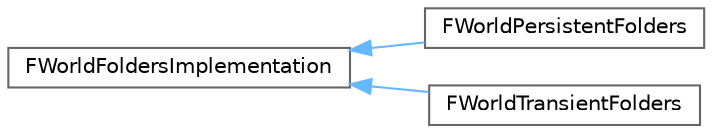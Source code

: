 digraph "Graphical Class Hierarchy"
{
 // INTERACTIVE_SVG=YES
 // LATEX_PDF_SIZE
  bgcolor="transparent";
  edge [fontname=Helvetica,fontsize=10,labelfontname=Helvetica,labelfontsize=10];
  node [fontname=Helvetica,fontsize=10,shape=box,height=0.2,width=0.4];
  rankdir="LR";
  Node0 [id="Node000000",label="FWorldFoldersImplementation",height=0.2,width=0.4,color="grey40", fillcolor="white", style="filled",URL="$d0/d89/classFWorldFoldersImplementation.html",tooltip=" "];
  Node0 -> Node1 [id="edge5221_Node000000_Node000001",dir="back",color="steelblue1",style="solid",tooltip=" "];
  Node1 [id="Node000001",label="FWorldPersistentFolders",height=0.2,width=0.4,color="grey40", fillcolor="white", style="filled",URL="$db/dcb/classFWorldPersistentFolders.html",tooltip=" "];
  Node0 -> Node2 [id="edge5222_Node000000_Node000002",dir="back",color="steelblue1",style="solid",tooltip=" "];
  Node2 [id="Node000002",label="FWorldTransientFolders",height=0.2,width=0.4,color="grey40", fillcolor="white", style="filled",URL="$df/dd3/classFWorldTransientFolders.html",tooltip=" "];
}
